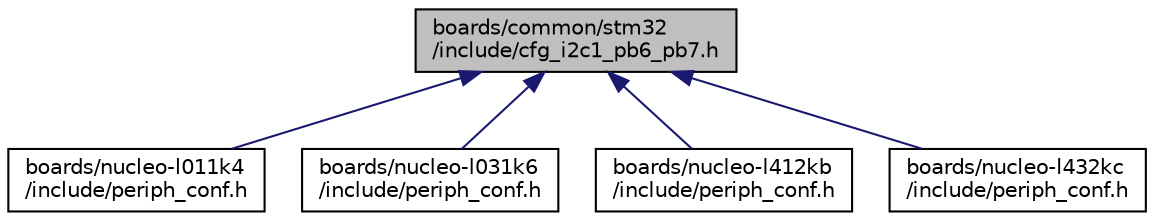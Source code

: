 digraph "boards/common/stm32/include/cfg_i2c1_pb6_pb7.h"
{
 // LATEX_PDF_SIZE
  edge [fontname="Helvetica",fontsize="10",labelfontname="Helvetica",labelfontsize="10"];
  node [fontname="Helvetica",fontsize="10",shape=record];
  Node1 [label="boards/common/stm32\l/include/cfg_i2c1_pb6_pb7.h",height=0.2,width=0.4,color="black", fillcolor="grey75", style="filled", fontcolor="black",tooltip="Common configuration for STM32 I2C."];
  Node1 -> Node2 [dir="back",color="midnightblue",fontsize="10",style="solid",fontname="Helvetica"];
  Node2 [label="boards/nucleo-l011k4\l/include/periph_conf.h",height=0.2,width=0.4,color="black", fillcolor="white", style="filled",URL="$boards_2nucleo-l011k4_2include_2periph__conf_8h.html",tooltip="Peripheral MCU configuration for the nucleo-l011k4 board."];
  Node1 -> Node3 [dir="back",color="midnightblue",fontsize="10",style="solid",fontname="Helvetica"];
  Node3 [label="boards/nucleo-l031k6\l/include/periph_conf.h",height=0.2,width=0.4,color="black", fillcolor="white", style="filled",URL="$boards_2nucleo-l031k6_2include_2periph__conf_8h.html",tooltip="Peripheral MCU configuration for the nucleo-l031k6 board."];
  Node1 -> Node4 [dir="back",color="midnightblue",fontsize="10",style="solid",fontname="Helvetica"];
  Node4 [label="boards/nucleo-l412kb\l/include/periph_conf.h",height=0.2,width=0.4,color="black", fillcolor="white", style="filled",URL="$boards_2nucleo-l412kb_2include_2periph__conf_8h.html",tooltip="Peripheral MCU configuration for the nucleo-l412kb board."];
  Node1 -> Node5 [dir="back",color="midnightblue",fontsize="10",style="solid",fontname="Helvetica"];
  Node5 [label="boards/nucleo-l432kc\l/include/periph_conf.h",height=0.2,width=0.4,color="black", fillcolor="white", style="filled",URL="$boards_2nucleo-l432kc_2include_2periph__conf_8h.html",tooltip="Peripheral MCU configuration for the nucleo-l432kc board."];
}
